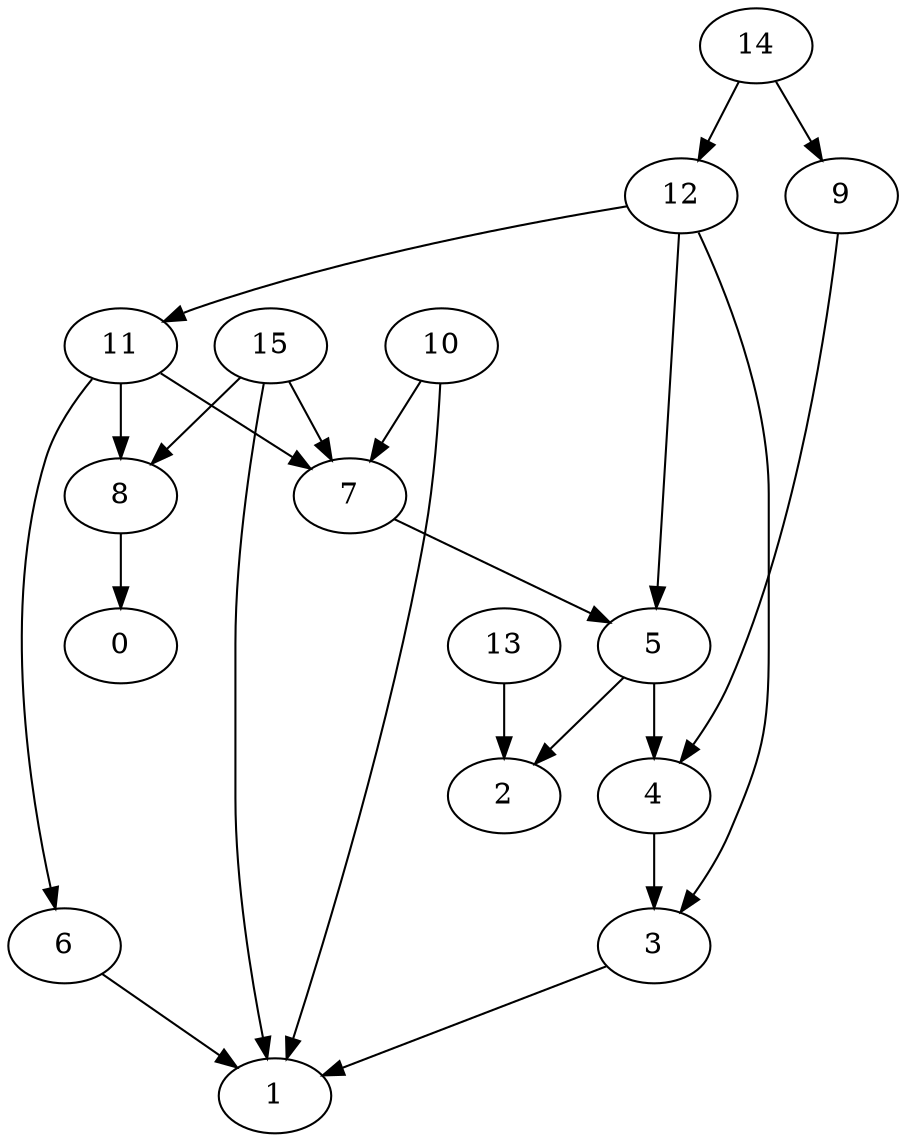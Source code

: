 digraph "Random_Nodes_16_Density_1.38_CCR_0.10_WeightType_Random" {
	graph ["Duplicate states"=0,
		GraphType=Random,
		"Max states in OPEN"=0,
		Modes="120000ms; topo-ordered tasks, ; Pruning: task equivalence, fixed order ready list, ; F-value: ; Optimisation: best schedule length (\
SL) optimisation on equal, ",
		NumberOfTasks=16,
		"Pruned using list schedule length"=2675,
		"States removed from OPEN"=0,
		TargetSystem="Homogeneous-2",
		"Time to schedule (ms)"=187,
		"Total idle time"=0,
		"Total schedule length"=540,
		"Total sequential time"=1070,
		"Total states created"=5448
	];
	14	["Finish time"=76,
		Processor=0,
		"Start time"=0,
		Weight=76];
	12	["Finish time"=98,
		Processor=0,
		"Start time"=76,
		Weight=22];
	14 -> 12	[Weight=2];
	9	["Finish time"=194,
		Processor=1,
		"Start time"=108,
		Weight=86];
	14 -> 9	[Weight=10];
	11	["Finish time"=152,
		Processor=0,
		"Start time"=98,
		Weight=54];
	12 -> 11	[Weight=3];
	5	["Finish time"=336,
		Processor=0,
		"Start time"=228,
		Weight=108];
	12 -> 5	[Weight=4];
	3	["Finish time"=498,
		Processor=0,
		"Start time"=433,
		Weight=65];
	12 -> 3	[Weight=3];
	15	["Finish time"=76,
		Processor=1,
		"Start time"=0,
		Weight=76];
	7	["Finish time"=228,
		Processor=0,
		"Start time"=152,
		Weight=76];
	15 -> 7	[Weight=4];
	8	["Finish time"=486,
		Processor=1,
		"Start time"=410,
		Weight=76];
	15 -> 8	[Weight=3];
	1	["Finish time"=540,
		Processor=1,
		"Start time"=518,
		Weight=22];
	15 -> 1	[Weight=2];
	11 -> 7	[Weight=10];
	6	["Finish time"=410,
		Processor=1,
		"Start time"=302,
		Weight=108];
	11 -> 6	[Weight=5];
	11 -> 8	[Weight=2];
	10	["Finish time"=108,
		Processor=1,
		"Start time"=76,
		Weight=32];
	10 -> 7	[Weight=5];
	10 -> 1	[Weight=5];
	7 -> 5	[Weight=4];
	4	["Finish time"=433,
		Processor=0,
		"Start time"=336,
		Weight=97];
	5 -> 4	[Weight=4];
	2	["Finish time"=530,
		Processor=0,
		"Start time"=498,
		Weight=32];
	5 -> 2	[Weight=3];
	9 -> 4	[Weight=9];
	4 -> 3	[Weight=2];
	13	["Finish time"=302,
		Processor=1,
		"Start time"=194,
		Weight=108];
	13 -> 2	[Weight=4];
	6 -> 1	[Weight=7];
	0	["Finish time"=518,
		Processor=1,
		"Start time"=486,
		Weight=32];
	8 -> 0	[Weight=7];
	3 -> 1	[Weight=9];
}
